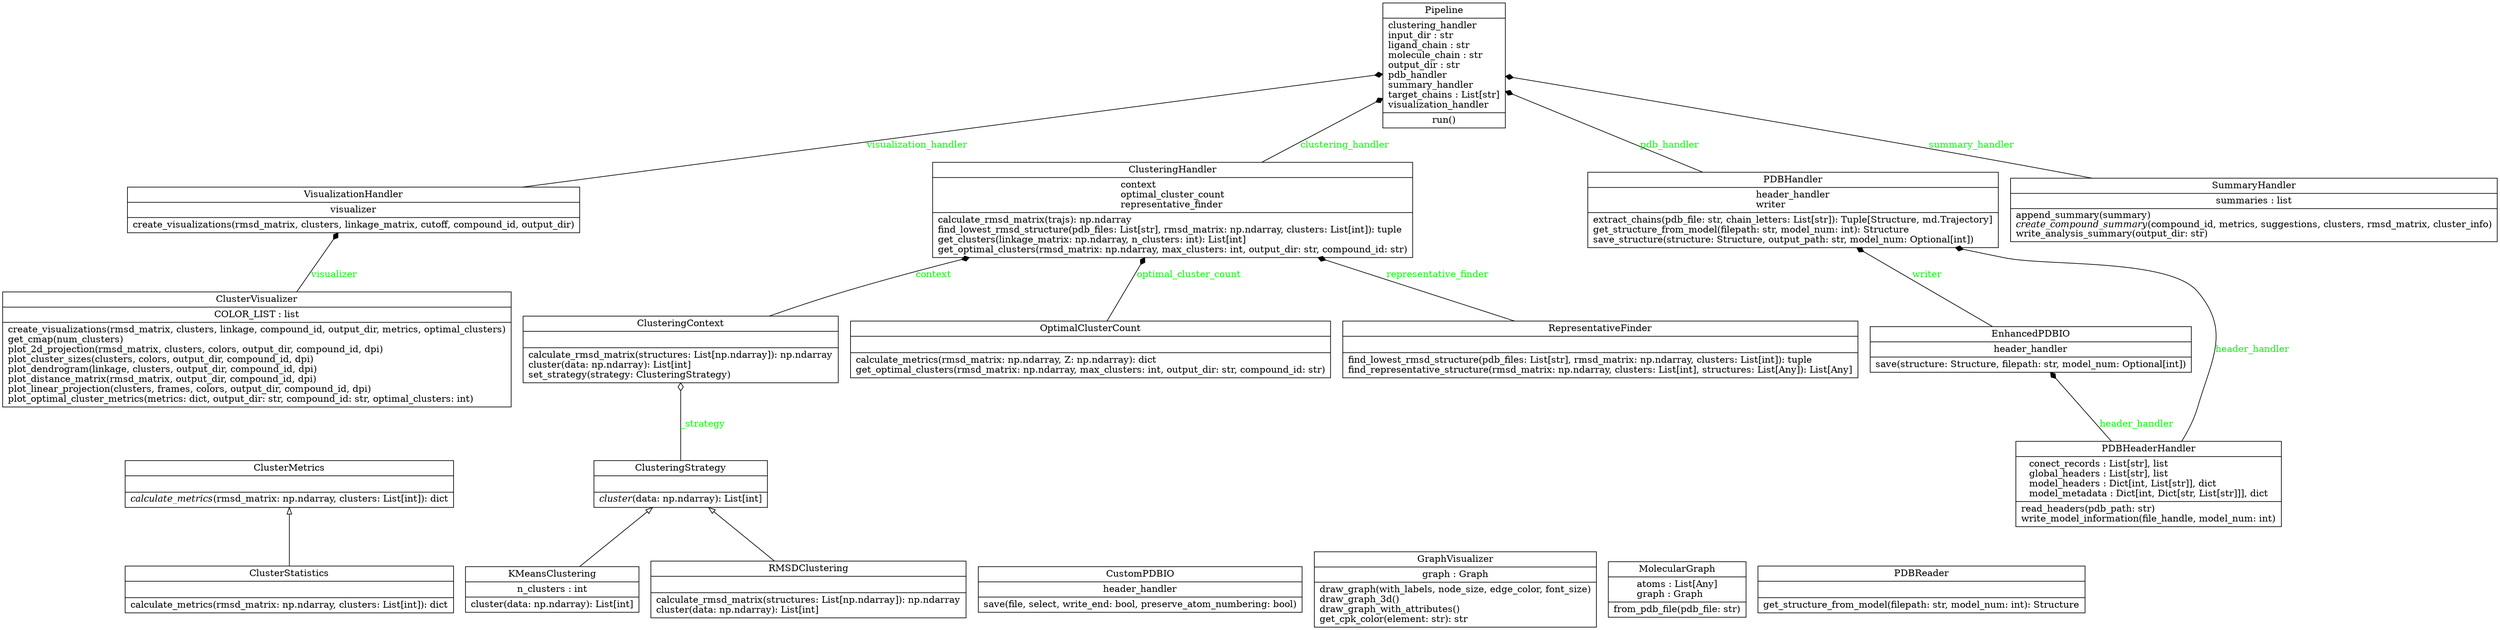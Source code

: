 digraph "classes_conformacophore" {
rankdir=BT
charset="utf-8"
"src.conformacophore.metrics.cluster_metrics.ClusterMetrics" [color="black", fontcolor="black", label=<{ClusterMetrics|<br ALIGN="LEFT"/>|<I>calculate_metrics</I>(rmsd_matrix: np.ndarray, clusters: List[int]): dict<br ALIGN="LEFT"/>}>, shape="record", style="solid"];
"src.conformacophore.metrics.cluster_statistics.ClusterStatistics" [color="black", fontcolor="black", label=<{ClusterStatistics|<br ALIGN="LEFT"/>|calculate_metrics(rmsd_matrix: np.ndarray, clusters: List[int]): dict<br ALIGN="LEFT"/>}>, shape="record", style="solid"];
"src.conformacophore.visualizers.cluster_visualizer.ClusterVisualizer" [color="black", fontcolor="black", label=<{ClusterVisualizer|COLOR_LIST : list<br ALIGN="LEFT"/>|create_visualizations(rmsd_matrix, clusters, linkage, compound_id, output_dir, metrics, optimal_clusters)<br ALIGN="LEFT"/>get_cmap(num_clusters)<br ALIGN="LEFT"/>plot_2d_projection(rmsd_matrix, clusters, colors, output_dir, compound_id, dpi)<br ALIGN="LEFT"/>plot_cluster_sizes(clusters, colors, output_dir, compound_id, dpi)<br ALIGN="LEFT"/>plot_dendrogram(linkage, clusters, output_dir, compound_id, dpi)<br ALIGN="LEFT"/>plot_distance_matrix(rmsd_matrix, output_dir, compound_id, dpi)<br ALIGN="LEFT"/>plot_linear_projection(clusters, frames, colors, output_dir, compound_id, dpi)<br ALIGN="LEFT"/>plot_optimal_cluster_metrics(metrics: dict, output_dir: str, compound_id: str, optimal_clusters: int)<br ALIGN="LEFT"/>}>, shape="record", style="solid"];
"src.conformacophore.contexts.clustering_context.ClusteringContext" [color="black", fontcolor="black", label=<{ClusteringContext|<br ALIGN="LEFT"/>|calculate_rmsd_matrix(structures: List[np.ndarray]): np.ndarray<br ALIGN="LEFT"/>cluster(data: np.ndarray): List[int]<br ALIGN="LEFT"/>set_strategy(strategy: ClusteringStrategy)<br ALIGN="LEFT"/>}>, shape="record", style="solid"];
"src.conformacophore.handlers.clustering_handler.ClusteringHandler" [color="black", fontcolor="black", label=<{ClusteringHandler|context<br ALIGN="LEFT"/>optimal_cluster_count<br ALIGN="LEFT"/>representative_finder<br ALIGN="LEFT"/>|calculate_rmsd_matrix(trajs): np.ndarray<br ALIGN="LEFT"/>find_lowest_rmsd_structure(pdb_files: List[str], rmsd_matrix: np.ndarray, clusters: List[int]): tuple<br ALIGN="LEFT"/>get_clusters(linkage_matrix: np.ndarray, n_clusters: int): List[int]<br ALIGN="LEFT"/>get_optimal_clusters(rmsd_matrix: np.ndarray, max_clusters: int, output_dir: str, compound_id: str)<br ALIGN="LEFT"/>}>, shape="record", style="solid"];
"src.conformacophore.strategies.clustering_strategy.ClusteringStrategy" [color="black", fontcolor="black", label=<{ClusteringStrategy|<br ALIGN="LEFT"/>|<I>cluster</I>(data: np.ndarray): List[int]<br ALIGN="LEFT"/>}>, shape="record", style="solid"];
"src.conformacophore.io.pdb_writer.CustomPDBIO" [color="black", fontcolor="black", label=<{CustomPDBIO|header_handler<br ALIGN="LEFT"/>|save(file, select, write_end: bool, preserve_atom_numbering: bool)<br ALIGN="LEFT"/>}>, shape="record", style="solid"];
"src.conformacophore.io.enhanced_pdb_io.EnhancedPDBIO" [color="black", fontcolor="black", label=<{EnhancedPDBIO|header_handler<br ALIGN="LEFT"/>|save(structure: Structure, filepath: str, model_num: Optional[int])<br ALIGN="LEFT"/>}>, shape="record", style="solid"];
"src.conformacophore.visualizers.graph_visualizer.GraphVisualizer" [color="black", fontcolor="black", label=<{GraphVisualizer|graph : Graph<br ALIGN="LEFT"/>|draw_graph(with_labels, node_size, edge_color, font_size)<br ALIGN="LEFT"/>draw_graph_3d()<br ALIGN="LEFT"/>draw_graph_with_attributes()<br ALIGN="LEFT"/>get_cpk_color(element: str): str<br ALIGN="LEFT"/>}>, shape="record", style="solid"];
"src.conformacophore.clustering.kmeans_clustering.KMeansClustering" [color="black", fontcolor="black", label=<{KMeansClustering|n_clusters : int<br ALIGN="LEFT"/>|cluster(data: np.ndarray): List[int]<br ALIGN="LEFT"/>}>, shape="record", style="solid"];
"src.conformacophore.entities.molecular_graph.MolecularGraph" [color="black", fontcolor="black", label=<{MolecularGraph|atoms : List[Any]<br ALIGN="LEFT"/>graph : Graph<br ALIGN="LEFT"/>|from_pdb_file(pdb_file: str)<br ALIGN="LEFT"/>}>, shape="record", style="solid"];
"src.conformacophore.metrics.optimal_cluster_count.OptimalClusterCount" [color="black", fontcolor="black", label=<{OptimalClusterCount|<br ALIGN="LEFT"/>|calculate_metrics(rmsd_matrix: np.ndarray, Z: np.ndarray): dict<br ALIGN="LEFT"/>get_optimal_clusters(rmsd_matrix: np.ndarray, max_clusters: int, output_dir: str, compound_id: str)<br ALIGN="LEFT"/>}>, shape="record", style="solid"];
"src.conformacophore.handlers.pdb_handler.PDBHandler" [color="black", fontcolor="black", label=<{PDBHandler|header_handler<br ALIGN="LEFT"/>writer<br ALIGN="LEFT"/>|extract_chains(pdb_file: str, chain_letters: List[str]): Tuple[Structure, md.Trajectory]<br ALIGN="LEFT"/>get_structure_from_model(filepath: str, model_num: int): Structure<br ALIGN="LEFT"/>save_structure(structure: Structure, output_path: str, model_num: Optional[int])<br ALIGN="LEFT"/>}>, shape="record", style="solid"];
"src.conformacophore.handlers.pdb_header_handler.PDBHeaderHandler" [color="black", fontcolor="black", label=<{PDBHeaderHandler|conect_records : List[str], list<br ALIGN="LEFT"/>global_headers : List[str], list<br ALIGN="LEFT"/>model_headers : Dict[int, List[str]], dict<br ALIGN="LEFT"/>model_metadata : Dict[int, Dict[str, List[str]]], dict<br ALIGN="LEFT"/>|read_headers(pdb_path: str)<br ALIGN="LEFT"/>write_model_information(file_handle, model_num: int)<br ALIGN="LEFT"/>}>, shape="record", style="solid"];
"src.conformacophore.io.pdb_reader.PDBReader" [color="black", fontcolor="black", label=<{PDBReader|<br ALIGN="LEFT"/>|get_structure_from_model(filepath: str, model_num: int): Structure<br ALIGN="LEFT"/>}>, shape="record", style="solid"];
"src.conformacophore.pipeline.Pipeline" [color="black", fontcolor="black", label=<{Pipeline|clustering_handler<br ALIGN="LEFT"/>input_dir : str<br ALIGN="LEFT"/>ligand_chain : str<br ALIGN="LEFT"/>molecule_chain : str<br ALIGN="LEFT"/>output_dir : str<br ALIGN="LEFT"/>pdb_handler<br ALIGN="LEFT"/>summary_handler<br ALIGN="LEFT"/>target_chains : List[str]<br ALIGN="LEFT"/>visualization_handler<br ALIGN="LEFT"/>|run()<br ALIGN="LEFT"/>}>, shape="record", style="solid"];
"src.conformacophore.clustering.rmsd_clustering.RMSDClustering" [color="black", fontcolor="black", label=<{RMSDClustering|<br ALIGN="LEFT"/>|calculate_rmsd_matrix(structures: List[np.ndarray]): np.ndarray<br ALIGN="LEFT"/>cluster(data: np.ndarray): List[int]<br ALIGN="LEFT"/>}>, shape="record", style="solid"];
"src.conformacophore.filters.representatives_finder.RepresentativeFinder" [color="black", fontcolor="black", label=<{RepresentativeFinder|<br ALIGN="LEFT"/>|find_lowest_rmsd_structure(pdb_files: List[str], rmsd_matrix: np.ndarray, clusters: List[int]): tuple<br ALIGN="LEFT"/>find_representative_structure(rmsd_matrix: np.ndarray, clusters: List[int], structures: List[Any]): List[Any]<br ALIGN="LEFT"/>}>, shape="record", style="solid"];
"src.conformacophore.handlers.summary_handler.SummaryHandler" [color="black", fontcolor="black", label=<{SummaryHandler|summaries : list<br ALIGN="LEFT"/>|append_summary(summary)<br ALIGN="LEFT"/><I>create_compound_summary</I>(compound_id, metrics, suggestions, clusters, rmsd_matrix, cluster_info)<br ALIGN="LEFT"/>write_analysis_summary(output_dir: str)<br ALIGN="LEFT"/>}>, shape="record", style="solid"];
"src.conformacophore.handlers.visualization_handler.VisualizationHandler" [color="black", fontcolor="black", label=<{VisualizationHandler|visualizer<br ALIGN="LEFT"/>|create_visualizations(rmsd_matrix, clusters, linkage_matrix, cutoff, compound_id, output_dir)<br ALIGN="LEFT"/>}>, shape="record", style="solid"];
"src.conformacophore.clustering.kmeans_clustering.KMeansClustering" -> "src.conformacophore.strategies.clustering_strategy.ClusteringStrategy" [arrowhead="empty", arrowtail="none"];
"src.conformacophore.clustering.rmsd_clustering.RMSDClustering" -> "src.conformacophore.strategies.clustering_strategy.ClusteringStrategy" [arrowhead="empty", arrowtail="none"];
"src.conformacophore.metrics.cluster_statistics.ClusterStatistics" -> "src.conformacophore.metrics.cluster_metrics.ClusterMetrics" [arrowhead="empty", arrowtail="none"];
"src.conformacophore.contexts.clustering_context.ClusteringContext" -> "src.conformacophore.handlers.clustering_handler.ClusteringHandler" [arrowhead="diamond", arrowtail="none", fontcolor="green", label="context", style="solid"];
"src.conformacophore.filters.representatives_finder.RepresentativeFinder" -> "src.conformacophore.handlers.clustering_handler.ClusteringHandler" [arrowhead="diamond", arrowtail="none", fontcolor="green", label="representative_finder", style="solid"];
"src.conformacophore.handlers.clustering_handler.ClusteringHandler" -> "src.conformacophore.pipeline.Pipeline" [arrowhead="diamond", arrowtail="none", fontcolor="green", label="clustering_handler", style="solid"];
"src.conformacophore.handlers.pdb_handler.PDBHandler" -> "src.conformacophore.pipeline.Pipeline" [arrowhead="diamond", arrowtail="none", fontcolor="green", label="pdb_handler", style="solid"];
"src.conformacophore.handlers.pdb_header_handler.PDBHeaderHandler" -> "src.conformacophore.handlers.pdb_handler.PDBHandler" [arrowhead="diamond", arrowtail="none", fontcolor="green", label="header_handler", style="solid"];
"src.conformacophore.handlers.pdb_header_handler.PDBHeaderHandler" -> "src.conformacophore.io.enhanced_pdb_io.EnhancedPDBIO" [arrowhead="diamond", arrowtail="none", fontcolor="green", label="header_handler", style="solid"];
"src.conformacophore.handlers.summary_handler.SummaryHandler" -> "src.conformacophore.pipeline.Pipeline" [arrowhead="diamond", arrowtail="none", fontcolor="green", label="summary_handler", style="solid"];
"src.conformacophore.handlers.visualization_handler.VisualizationHandler" -> "src.conformacophore.pipeline.Pipeline" [arrowhead="diamond", arrowtail="none", fontcolor="green", label="visualization_handler", style="solid"];
"src.conformacophore.io.enhanced_pdb_io.EnhancedPDBIO" -> "src.conformacophore.handlers.pdb_handler.PDBHandler" [arrowhead="diamond", arrowtail="none", fontcolor="green", label="writer", style="solid"];
"src.conformacophore.metrics.optimal_cluster_count.OptimalClusterCount" -> "src.conformacophore.handlers.clustering_handler.ClusteringHandler" [arrowhead="diamond", arrowtail="none", fontcolor="green", label="optimal_cluster_count", style="solid"];
"src.conformacophore.visualizers.cluster_visualizer.ClusterVisualizer" -> "src.conformacophore.handlers.visualization_handler.VisualizationHandler" [arrowhead="diamond", arrowtail="none", fontcolor="green", label="visualizer", style="solid"];
"src.conformacophore.strategies.clustering_strategy.ClusteringStrategy" -> "src.conformacophore.contexts.clustering_context.ClusteringContext" [arrowhead="odiamond", arrowtail="none", fontcolor="green", label="_strategy", style="solid"];
}
